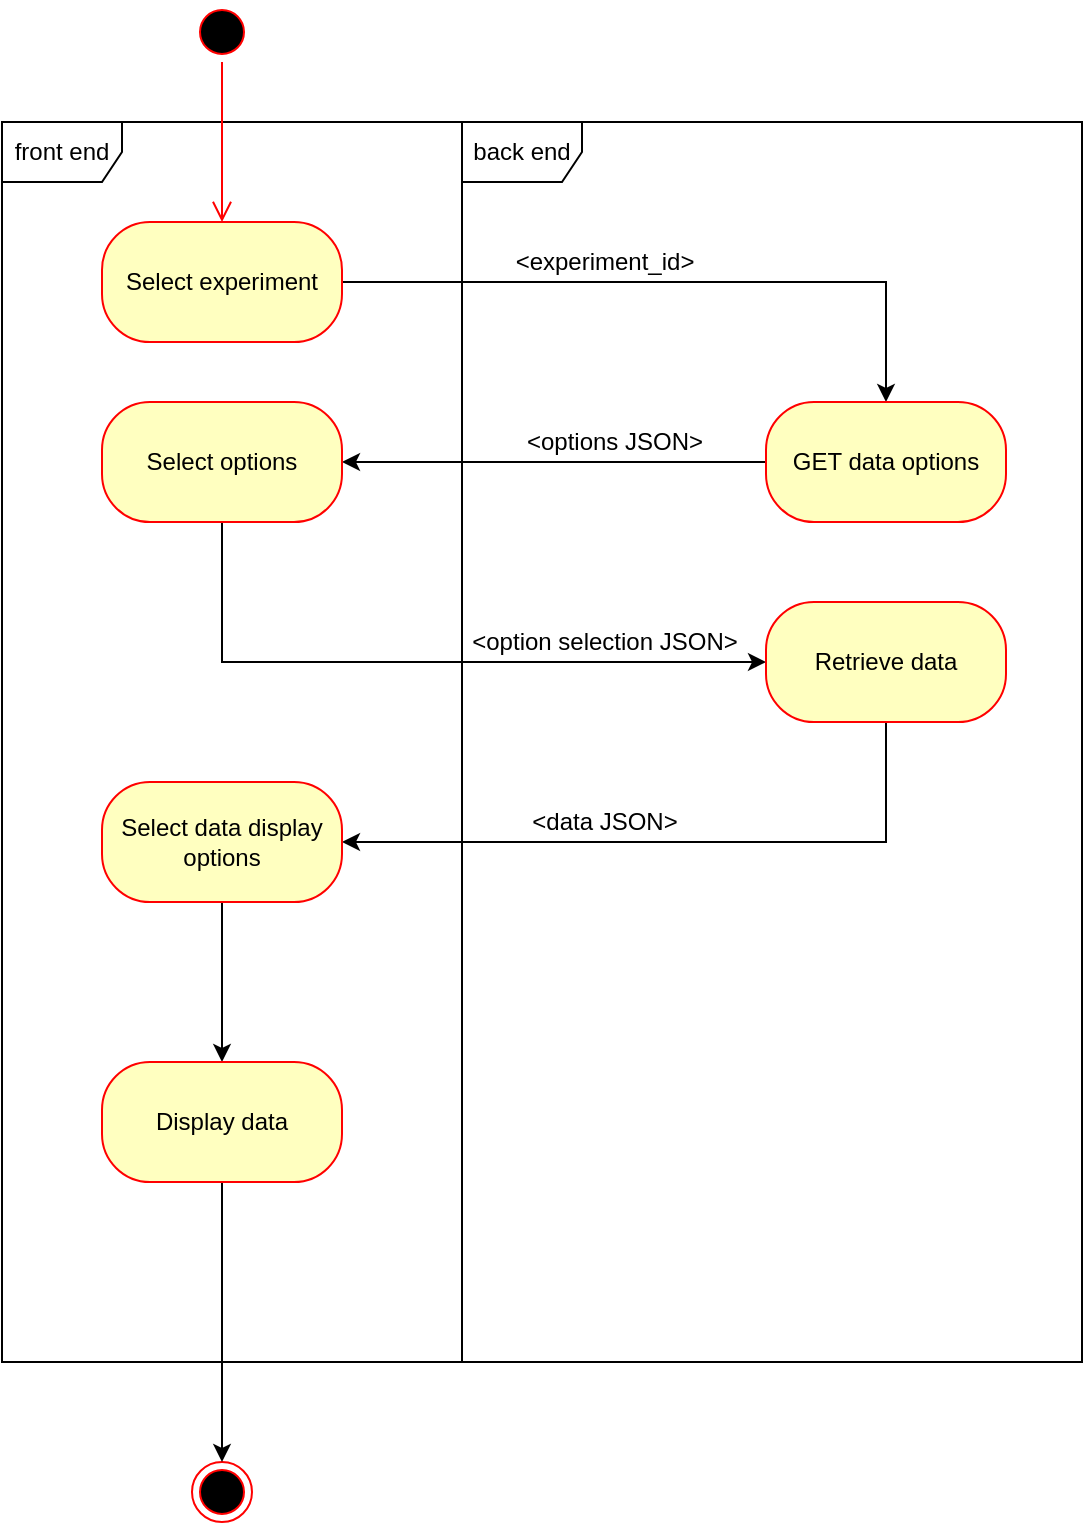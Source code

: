 <mxfile version="17.4.3" type="github">
  <diagram id="yk1Soo1FLMnuaEP2egvx" name="Page-1">
    <mxGraphModel dx="1186" dy="739" grid="1" gridSize="10" guides="1" tooltips="1" connect="1" arrows="1" fold="1" page="1" pageScale="1" pageWidth="827" pageHeight="1169" math="0" shadow="0">
      <root>
        <mxCell id="0" />
        <mxCell id="1" parent="0" />
        <mxCell id="qztzuenDd0leOvTveuK7-2" value="front end" style="shape=umlFrame;whiteSpace=wrap;html=1;" vertex="1" parent="1">
          <mxGeometry x="130" y="170" width="230" height="620" as="geometry" />
        </mxCell>
        <mxCell id="qztzuenDd0leOvTveuK7-3" value="back end" style="shape=umlFrame;whiteSpace=wrap;html=1;" vertex="1" parent="1">
          <mxGeometry x="360" y="170" width="310" height="620" as="geometry" />
        </mxCell>
        <mxCell id="qztzuenDd0leOvTveuK7-4" value="" style="ellipse;html=1;shape=startState;fillColor=#000000;strokeColor=#ff0000;" vertex="1" parent="1">
          <mxGeometry x="225" y="110" width="30" height="30" as="geometry" />
        </mxCell>
        <mxCell id="qztzuenDd0leOvTveuK7-5" value="" style="edgeStyle=orthogonalEdgeStyle;html=1;verticalAlign=bottom;endArrow=open;endSize=8;strokeColor=#ff0000;rounded=0;entryX=0.5;entryY=0;entryDx=0;entryDy=0;" edge="1" source="qztzuenDd0leOvTveuK7-4" parent="1" target="qztzuenDd0leOvTveuK7-6">
          <mxGeometry relative="1" as="geometry">
            <mxPoint x="235" y="200" as="targetPoint" />
          </mxGeometry>
        </mxCell>
        <mxCell id="qztzuenDd0leOvTveuK7-9" value="" style="edgeStyle=orthogonalEdgeStyle;rounded=0;orthogonalLoop=1;jettySize=auto;html=1;" edge="1" parent="1" source="qztzuenDd0leOvTveuK7-6" target="qztzuenDd0leOvTveuK7-8">
          <mxGeometry relative="1" as="geometry" />
        </mxCell>
        <mxCell id="qztzuenDd0leOvTveuK7-6" value="Select experiment" style="rounded=1;whiteSpace=wrap;html=1;arcSize=40;fontColor=#000000;fillColor=#ffffc0;strokeColor=#ff0000;" vertex="1" parent="1">
          <mxGeometry x="180" y="220" width="120" height="60" as="geometry" />
        </mxCell>
        <mxCell id="qztzuenDd0leOvTveuK7-12" value="" style="edgeStyle=orthogonalEdgeStyle;rounded=0;orthogonalLoop=1;jettySize=auto;html=1;" edge="1" parent="1" source="qztzuenDd0leOvTveuK7-8" target="qztzuenDd0leOvTveuK7-11">
          <mxGeometry relative="1" as="geometry" />
        </mxCell>
        <mxCell id="qztzuenDd0leOvTveuK7-8" value="GET data options" style="whiteSpace=wrap;html=1;fillColor=#ffffc0;strokeColor=#ff0000;fontColor=#000000;rounded=1;arcSize=40;" vertex="1" parent="1">
          <mxGeometry x="512" y="310" width="120" height="60" as="geometry" />
        </mxCell>
        <mxCell id="qztzuenDd0leOvTveuK7-14" value="" style="edgeStyle=orthogonalEdgeStyle;rounded=0;orthogonalLoop=1;jettySize=auto;html=1;entryX=0;entryY=0.5;entryDx=0;entryDy=0;exitX=0.5;exitY=1;exitDx=0;exitDy=0;" edge="1" parent="1" source="qztzuenDd0leOvTveuK7-11" target="qztzuenDd0leOvTveuK7-13">
          <mxGeometry relative="1" as="geometry" />
        </mxCell>
        <mxCell id="qztzuenDd0leOvTveuK7-11" value="Select options" style="whiteSpace=wrap;html=1;fillColor=#ffffc0;strokeColor=#ff0000;fontColor=#000000;rounded=1;arcSize=40;" vertex="1" parent="1">
          <mxGeometry x="180" y="310" width="120" height="60" as="geometry" />
        </mxCell>
        <mxCell id="qztzuenDd0leOvTveuK7-16" value="" style="edgeStyle=orthogonalEdgeStyle;rounded=0;orthogonalLoop=1;jettySize=auto;html=1;entryX=1;entryY=0.5;entryDx=0;entryDy=0;exitX=0.5;exitY=1;exitDx=0;exitDy=0;" edge="1" parent="1" source="qztzuenDd0leOvTveuK7-13" target="qztzuenDd0leOvTveuK7-15">
          <mxGeometry relative="1" as="geometry" />
        </mxCell>
        <mxCell id="qztzuenDd0leOvTveuK7-13" value="Retrieve data" style="whiteSpace=wrap;html=1;fillColor=#ffffc0;strokeColor=#ff0000;fontColor=#000000;rounded=1;arcSize=40;" vertex="1" parent="1">
          <mxGeometry x="512" y="410" width="120" height="60" as="geometry" />
        </mxCell>
        <mxCell id="qztzuenDd0leOvTveuK7-24" value="" style="edgeStyle=orthogonalEdgeStyle;rounded=0;orthogonalLoop=1;jettySize=auto;html=1;" edge="1" parent="1" source="qztzuenDd0leOvTveuK7-15" target="qztzuenDd0leOvTveuK7-23">
          <mxGeometry relative="1" as="geometry" />
        </mxCell>
        <mxCell id="qztzuenDd0leOvTveuK7-15" value="Select data display options" style="whiteSpace=wrap;html=1;fillColor=#ffffc0;strokeColor=#ff0000;fontColor=#000000;rounded=1;arcSize=40;" vertex="1" parent="1">
          <mxGeometry x="180" y="500" width="120" height="60" as="geometry" />
        </mxCell>
        <mxCell id="qztzuenDd0leOvTveuK7-17" value="" style="ellipse;html=1;shape=endState;fillColor=#000000;strokeColor=#ff0000;" vertex="1" parent="1">
          <mxGeometry x="225" y="840" width="30" height="30" as="geometry" />
        </mxCell>
        <mxCell id="qztzuenDd0leOvTveuK7-19" value="&amp;lt;experiment_id&amp;gt;" style="text;html=1;align=center;verticalAlign=middle;resizable=0;points=[];autosize=1;strokeColor=none;fillColor=none;" vertex="1" parent="1">
          <mxGeometry x="376" y="230" width="110" height="20" as="geometry" />
        </mxCell>
        <mxCell id="qztzuenDd0leOvTveuK7-20" value="&amp;lt;options JSON&amp;gt;" style="text;html=1;align=center;verticalAlign=middle;resizable=0;points=[];autosize=1;strokeColor=none;fillColor=none;" vertex="1" parent="1">
          <mxGeometry x="386" y="320" width="100" height="20" as="geometry" />
        </mxCell>
        <mxCell id="qztzuenDd0leOvTveuK7-21" value="&amp;lt;option selection JSON&amp;gt;" style="text;html=1;align=center;verticalAlign=middle;resizable=0;points=[];autosize=1;strokeColor=none;fillColor=none;" vertex="1" parent="1">
          <mxGeometry x="356" y="420" width="150" height="20" as="geometry" />
        </mxCell>
        <mxCell id="qztzuenDd0leOvTveuK7-22" value="&amp;lt;data JSON&amp;gt;" style="text;html=1;align=center;verticalAlign=middle;resizable=0;points=[];autosize=1;strokeColor=none;fillColor=none;" vertex="1" parent="1">
          <mxGeometry x="386" y="510" width="90" height="20" as="geometry" />
        </mxCell>
        <mxCell id="qztzuenDd0leOvTveuK7-25" style="edgeStyle=orthogonalEdgeStyle;rounded=0;orthogonalLoop=1;jettySize=auto;html=1;entryX=0.5;entryY=0;entryDx=0;entryDy=0;" edge="1" parent="1" source="qztzuenDd0leOvTveuK7-23" target="qztzuenDd0leOvTveuK7-17">
          <mxGeometry relative="1" as="geometry" />
        </mxCell>
        <mxCell id="qztzuenDd0leOvTveuK7-23" value="Display data" style="whiteSpace=wrap;html=1;fillColor=#ffffc0;strokeColor=#ff0000;fontColor=#000000;rounded=1;arcSize=40;" vertex="1" parent="1">
          <mxGeometry x="180" y="640" width="120" height="60" as="geometry" />
        </mxCell>
      </root>
    </mxGraphModel>
  </diagram>
</mxfile>
